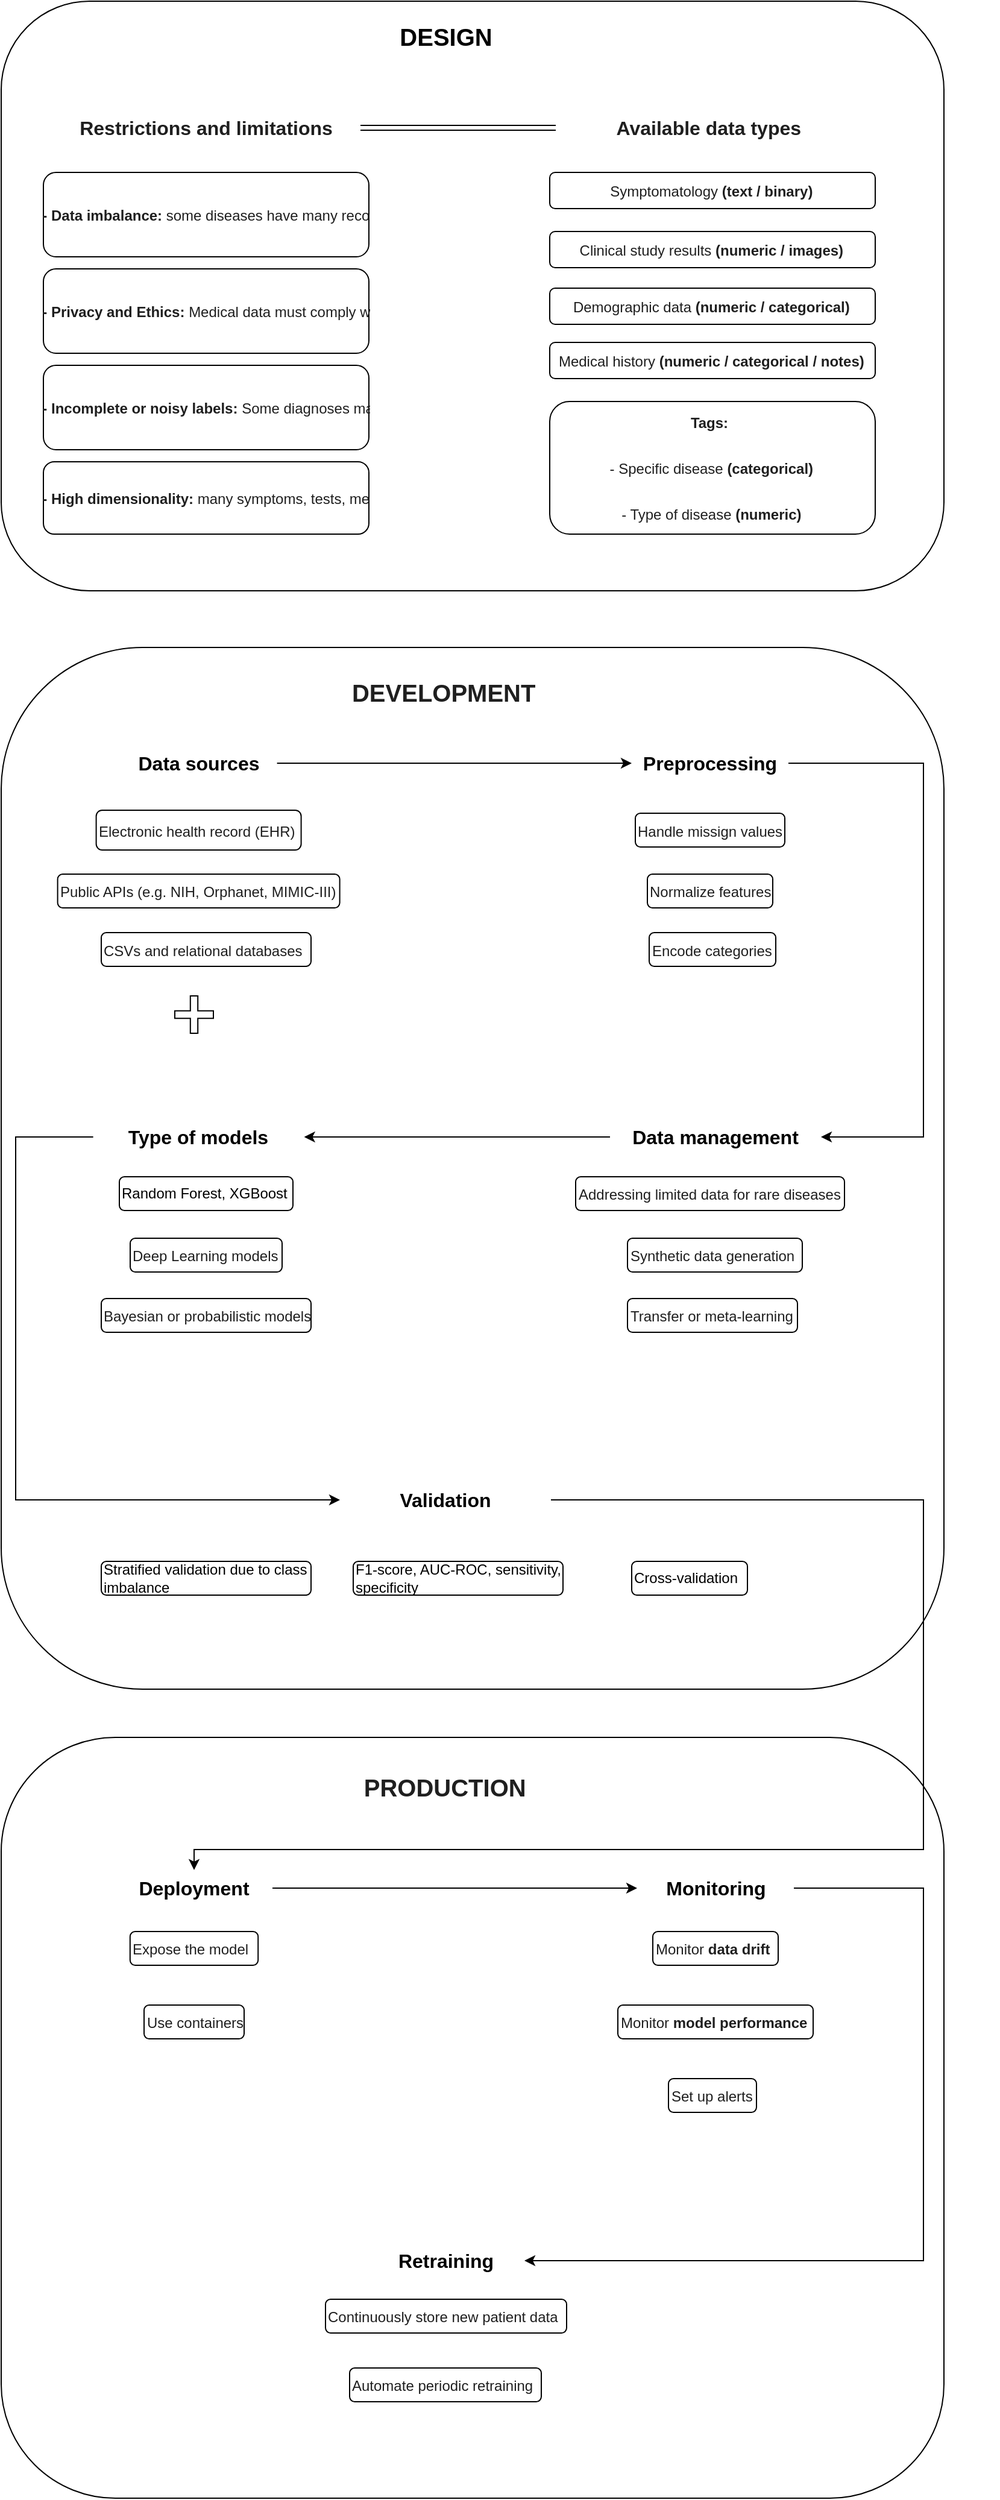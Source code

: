 <mxfile version="26.2.2">
  <diagram name="Página-1" id="fhTIDfhh8a55ATO9CesL">
    <mxGraphModel dx="1373" dy="943" grid="0" gridSize="10" guides="1" tooltips="1" connect="1" arrows="1" fold="1" page="1" pageScale="1" pageWidth="827" pageHeight="1169" math="0" shadow="0">
      <root>
        <mxCell id="0" />
        <mxCell id="1" parent="0" />
        <mxCell id="8_VpSLPRbjWBZK1pdIz3-57" value="" style="rounded=1;whiteSpace=wrap;html=1;" vertex="1" parent="1">
          <mxGeometry x="45" y="1478" width="782" height="631" as="geometry" />
        </mxCell>
        <mxCell id="8_VpSLPRbjWBZK1pdIz3-26" value="" style="rounded=1;whiteSpace=wrap;html=1;" vertex="1" parent="1">
          <mxGeometry x="45" y="574" width="782" height="864" as="geometry" />
        </mxCell>
        <mxCell id="8_VpSLPRbjWBZK1pdIz3-23" value="" style="rounded=1;whiteSpace=wrap;html=1;" vertex="1" parent="1">
          <mxGeometry x="45" y="38" width="782" height="489" as="geometry" />
        </mxCell>
        <mxCell id="F6Dq4OvaidlJZmLkSNQu-1" value="&lt;pre style=&quot;line-height: 36px; border: none; padding: 2px 0.14em 2px 0px; position: relative; margin-top: -2px; margin-bottom: -2px; resize: none; font-family: inherit; overflow: hidden; width: 270px; text-wrap-mode: wrap; overflow-wrap: break-word; color: rgb(31, 31, 31);&quot; aria-label=&quot;Texto traducido: Electronic health record (EHR)&quot; dir=&quot;ltr&quot; data-ved=&quot;2ahUKEwiswtycpd-MAxWMRjABHSmAOgAQ3ewLegQICBAV&quot; id=&quot;tw-target-text&quot; data-placeholder=&quot;Traducción&quot; class=&quot;tw-data-text tw-text-large tw-ta&quot;&gt;&lt;span style=&quot;&quot; lang=&quot;en&quot; class=&quot;Y2IQFc&quot;&gt;&lt;font style=&quot;font-size: 12px;&quot;&gt;Electronic health record (EHR)&lt;/font&gt;&lt;/span&gt;&lt;/pre&gt;" style="rounded=1;whiteSpace=wrap;html=1;align=left;" parent="1" vertex="1">
          <mxGeometry x="123.8" y="709" width="170" height="33" as="geometry" />
        </mxCell>
        <mxCell id="8_VpSLPRbjWBZK1pdIz3-37" value="" style="edgeStyle=orthogonalEdgeStyle;rounded=0;orthogonalLoop=1;jettySize=auto;html=1;entryX=0;entryY=0.5;entryDx=0;entryDy=0;" edge="1" parent="1" source="F6Dq4OvaidlJZmLkSNQu-4" target="8_VpSLPRbjWBZK1pdIz3-1">
          <mxGeometry relative="1" as="geometry" />
        </mxCell>
        <mxCell id="F6Dq4OvaidlJZmLkSNQu-4" value="&lt;b&gt;&lt;font style=&quot;font-size: 16px;&quot;&gt;Data sources&lt;/font&gt;&lt;/b&gt;" style="text;html=1;align=center;verticalAlign=middle;whiteSpace=wrap;rounded=0;" parent="1" vertex="1">
          <mxGeometry x="143.8" y="655" width="130" height="30" as="geometry" />
        </mxCell>
        <mxCell id="F6Dq4OvaidlJZmLkSNQu-7" value="" style="shape=image;verticalLabelPosition=bottom;labelBackgroundColor=default;verticalAlign=top;aspect=fixed;imageAspect=0;image=https://stensul.com/wp-content/uploads/2021/07/amazon-s3.png;" parent="1" vertex="1">
          <mxGeometry x="80" y="858" width="117" height="40.34" as="geometry" />
        </mxCell>
        <mxCell id="F6Dq4OvaidlJZmLkSNQu-8" value="&lt;pre style=&quot;line-height: 36px; border: none; padding: 2px 0.14em 2px 0px; position: relative; margin-top: -2px; margin-bottom: -2px; resize: none; font-family: inherit; overflow: hidden; width: 270px; text-wrap-mode: wrap; overflow-wrap: break-word; color: rgb(31, 31, 31);&quot; aria-label=&quot;Texto traducido: Electronic health record (EHR)&quot; dir=&quot;ltr&quot; data-ved=&quot;2ahUKEwiswtycpd-MAxWMRjABHSmAOgAQ3ewLegQICBAV&quot; id=&quot;tw-target-text&quot; data-placeholder=&quot;Traducción&quot; class=&quot;tw-data-text tw-text-large tw-ta&quot;&gt;&lt;span style=&quot;background-color: light-dark(#ffffff, var(--ge-dark-color, #121212)); color: light-dark(rgb(31, 31, 31), rgb(210, 210, 210)); white-space-collapse: collapse;&quot;&gt;Public APIs (e.g. NIH, Orphanet, MIMIC-III)&lt;/span&gt;&lt;/pre&gt;" style="rounded=1;whiteSpace=wrap;html=1;align=left;" parent="1" vertex="1">
          <mxGeometry x="91.8" y="762" width="234" height="28" as="geometry" />
        </mxCell>
        <mxCell id="NjIGHysGRGF5Hi2jZkMF-1" value="&lt;pre style=&quot;line-height: 36px; border: none; padding: 2px 0.14em 2px 0px; position: relative; margin-top: -2px; margin-bottom: -2px; resize: none; font-family: inherit; overflow: hidden; width: 270px; text-wrap-mode: wrap; overflow-wrap: break-word; color: rgb(31, 31, 31);&quot; aria-label=&quot;Texto traducido: Electronic health record (EHR)&quot; dir=&quot;ltr&quot; data-ved=&quot;2ahUKEwiswtycpd-MAxWMRjABHSmAOgAQ3ewLegQICBAV&quot; id=&quot;tw-target-text&quot; data-placeholder=&quot;Traducción&quot; class=&quot;tw-data-text tw-text-large tw-ta&quot;&gt;&lt;span style=&quot;white-space-collapse: collapse; background-color: transparent;&quot;&gt;&lt;font style=&quot;font-size: 12px;&quot;&gt;CSVs and relational databases&lt;/font&gt;&lt;/span&gt;&lt;/pre&gt;" style="rounded=1;whiteSpace=wrap;html=1;align=left;" parent="1" vertex="1">
          <mxGeometry x="128" y="810.5" width="174" height="28" as="geometry" />
        </mxCell>
        <mxCell id="NjIGHysGRGF5Hi2jZkMF-14" value="" style="shape=image;verticalLabelPosition=bottom;labelBackgroundColor=default;verticalAlign=top;aspect=fixed;imageAspect=0;image=https://nubiral.com/wp-content/uploads/2023/12/aws-lambda-Cloud.png;" parent="1" vertex="1">
          <mxGeometry x="102.87" y="1743.01" width="122.13" height="68.7" as="geometry" />
        </mxCell>
        <mxCell id="NjIGHysGRGF5Hi2jZkMF-20" value="" style="shape=image;verticalLabelPosition=bottom;labelBackgroundColor=default;verticalAlign=top;aspect=fixed;imageAspect=0;image=https://upload.wikimedia.org/wikipedia/commons/a/af/Data_Version_Control._Official_Logo_by_Iterative.ai.png;" parent="1" vertex="1">
          <mxGeometry x="169.3" y="896" width="71.4" height="71.4" as="geometry" />
        </mxCell>
        <mxCell id="NjIGHysGRGF5Hi2jZkMF-21" value="" style="shape=image;verticalLabelPosition=bottom;labelBackgroundColor=default;verticalAlign=top;aspect=fixed;imageAspect=0;image=https://cdn.holistics.io/landing/databases/redshift.png;" parent="1" vertex="1">
          <mxGeometry x="225" y="849.17" width="116" height="58" as="geometry" />
        </mxCell>
        <mxCell id="NjIGHysGRGF5Hi2jZkMF-22" value="&lt;pre style=&quot;line-height: 36px; border: none; padding: 2px 0.14em 2px 0px; position: relative; margin-top: -2px; margin-bottom: -2px; resize: none; font-family: inherit; overflow: hidden; width: 270px; text-wrap-mode: wrap; overflow-wrap: break-word; color: rgb(31, 31, 31);&quot; aria-label=&quot;Texto traducido: Electronic health record (EHR)&quot; dir=&quot;ltr&quot; data-ved=&quot;2ahUKEwiswtycpd-MAxWMRjABHSmAOgAQ3ewLegQICBAV&quot; id=&quot;tw-target-text&quot; data-placeholder=&quot;Traducción&quot; class=&quot;tw-data-text tw-text-large tw-ta&quot;&gt;Expose the model&lt;/pre&gt;" style="rounded=1;whiteSpace=wrap;html=1;align=left;" parent="1" vertex="1">
          <mxGeometry x="151.9" y="1639" width="106.2" height="28" as="geometry" />
        </mxCell>
        <mxCell id="NjIGHysGRGF5Hi2jZkMF-23" value="&lt;b&gt;&lt;font&gt;DESIGN&lt;/font&gt;&lt;/b&gt;" style="text;html=1;align=center;verticalAlign=middle;whiteSpace=wrap;rounded=0;fontSize=20;" parent="1" vertex="1">
          <mxGeometry x="349" y="52" width="130" height="30" as="geometry" />
        </mxCell>
        <mxCell id="NjIGHysGRGF5Hi2jZkMF-24" value="&lt;pre class=&quot;tw-data-text tw-text-large tw-ta&quot; data-placeholder=&quot;Traducción&quot; id=&quot;tw-target-text&quot; data-ved=&quot;2ahUKEwiswtycpd-MAxWMRjABHSmAOgAQ3ewLegQICBAV&quot; dir=&quot;ltr&quot; aria-label=&quot;Texto traducido: Electronic health record (EHR)&quot; style=&quot;line-height: 36px; border: none; padding: 2px 0.14em 2px 0px; position: relative; margin-top: -2px; margin-bottom: -2px; resize: none; font-family: inherit; overflow: hidden; width: 270px; text-wrap-mode: wrap; overflow-wrap: break-word; color: rgb(31, 31, 31);&quot;&gt;&lt;pre class=&quot;tw-data-text tw-text-large tw-ta&quot; data-placeholder=&quot;Traducción&quot; id=&quot;tw-target-text&quot; data-ved=&quot;2ahUKEwiswtycpd-MAxWMRjABHSmAOgAQ3ewLegQICBAV&quot; dir=&quot;ltr&quot; aria-label=&quot;Texto traducido: Data imbalance: some diseases have many records, others very few.&quot; style=&quot;line-height: 36px; border: none; padding: 2px 0.14em 2px 0px; position: relative; margin-top: -2px; margin-bottom: -2px; resize: none; font-family: inherit; overflow: hidden; width: 270px; text-wrap-mode: wrap; overflow-wrap: break-word;&quot;&gt;&lt;span class=&quot;Y2IQFc&quot; lang=&quot;en&quot;&gt;&lt;font style=&quot;&quot;&gt;&lt;b&gt;- Data imbalance: &lt;/b&gt;some diseases have many records, others very few.&lt;/font&gt;&lt;/span&gt;&lt;/pre&gt;&lt;/pre&gt;" style="rounded=1;whiteSpace=wrap;html=1;align=center;container=0;spacing=2;spacingBottom=0;fixDash=0;spacingTop=0;" parent="1" vertex="1">
          <mxGeometry x="80" y="180" width="270" height="70" as="geometry" />
        </mxCell>
        <mxCell id="8_VpSLPRbjWBZK1pdIz3-29" style="edgeStyle=orthogonalEdgeStyle;rounded=0;orthogonalLoop=1;jettySize=auto;html=1;shape=link;" edge="1" parent="1" source="NjIGHysGRGF5Hi2jZkMF-25" target="NjIGHysGRGF5Hi2jZkMF-31">
          <mxGeometry relative="1" as="geometry" />
        </mxCell>
        <mxCell id="NjIGHysGRGF5Hi2jZkMF-25" value="&lt;div&gt;&lt;span style=&quot;color: rgb(31, 31, 31); text-align: left; white-space-collapse: preserve;&quot;&gt;&lt;font size=&quot;3&quot; face=&quot;Helvetica&quot; style=&quot;&quot;&gt;&lt;b style=&quot;&quot;&gt;Restrictions and limitations&lt;/b&gt;&lt;/font&gt;&lt;/span&gt;&lt;/div&gt;" style="text;html=1;align=center;verticalAlign=middle;whiteSpace=wrap;rounded=0;" parent="1" vertex="1">
          <mxGeometry x="87" y="118" width="256" height="50" as="geometry" />
        </mxCell>
        <mxCell id="NjIGHysGRGF5Hi2jZkMF-28" value="&lt;pre class=&quot;tw-data-text tw-text-large tw-ta&quot; data-placeholder=&quot;Traducción&quot; id=&quot;tw-target-text&quot; data-ved=&quot;2ahUKEwiswtycpd-MAxWMRjABHSmAOgAQ3ewLegQICBAV&quot; dir=&quot;ltr&quot; aria-label=&quot;Texto traducido: Electronic health record (EHR)&quot; style=&quot;line-height: 36px; border: none; padding: 2px 0.14em 2px 0px; position: relative; margin-top: -2px; margin-bottom: -2px; resize: none; overflow: hidden; width: 270px; text-wrap-mode: wrap; overflow-wrap: break-word; color: rgb(31, 31, 31);&quot;&gt;&lt;pre class=&quot;tw-data-text tw-text-large tw-ta&quot; data-placeholder=&quot;Traducción&quot; id=&quot;tw-target-text&quot; data-ved=&quot;2ahUKEwiswtycpd-MAxWMRjABHSmAOgAQ3ewLegQICBAV&quot; dir=&quot;ltr&quot; aria-label=&quot;Texto traducido: Data imbalance: some diseases have many records, others very few.&quot; style=&quot;line-height: 36px; border: none; padding: 2px 0.14em 2px 0px; position: relative; margin-top: -2px; margin-bottom: -2px; resize: none; overflow: hidden; width: 270px; text-wrap-mode: wrap; overflow-wrap: break-word;&quot;&gt;&lt;span class=&quot;Y2IQFc&quot; lang=&quot;en&quot; style=&quot;&quot;&gt;&lt;font style=&quot;font-size: 12px;&quot; face=&quot;Helvetica&quot;&gt;&lt;b style=&quot;&quot;&gt;- Privacy and Ethics: &lt;/b&gt;&lt;/font&gt;&lt;/span&gt;&lt;font face=&quot;Helvetica&quot;&gt;Medical data must comply with regulations such as HIPAA/GDPR.&lt;/font&gt;&lt;/pre&gt;&lt;/pre&gt;" style="rounded=1;whiteSpace=wrap;html=1;align=center;" parent="1" vertex="1">
          <mxGeometry x="80" y="260" width="270" height="70" as="geometry" />
        </mxCell>
        <mxCell id="NjIGHysGRGF5Hi2jZkMF-29" value="&lt;pre class=&quot;tw-data-text tw-text-large tw-ta&quot; data-placeholder=&quot;Traducción&quot; id=&quot;tw-target-text&quot; data-ved=&quot;2ahUKEwiswtycpd-MAxWMRjABHSmAOgAQ3ewLegQICBAV&quot; dir=&quot;ltr&quot; aria-label=&quot;Texto traducido: Electronic health record (EHR)&quot; style=&quot;line-height: 36px; border: none; padding: 2px 0.14em 2px 0px; position: relative; margin-top: -2px; margin-bottom: -2px; resize: none; overflow: hidden; width: 270px; text-wrap-mode: wrap; overflow-wrap: break-word; color: rgb(31, 31, 31);&quot;&gt;&lt;pre class=&quot;tw-data-text tw-text-large tw-ta&quot; data-placeholder=&quot;Traducción&quot; id=&quot;tw-target-text&quot; data-ved=&quot;2ahUKEwiswtycpd-MAxWMRjABHSmAOgAQ3ewLegQICBAV&quot; dir=&quot;ltr&quot; aria-label=&quot;Texto traducido: Data imbalance: some diseases have many records, others very few.&quot; style=&quot;line-height: 36px; border: none; padding: 2px 0.14em 2px 0px; position: relative; margin-top: -2px; margin-bottom: -2px; resize: none; overflow: hidden; width: 270px; text-wrap-mode: wrap; overflow-wrap: break-word;&quot;&gt;&lt;font face=&quot;Helvetica&quot;&gt;&lt;b&gt;&lt;span class=&quot;Y2IQFc&quot; lang=&quot;en&quot; style=&quot;&quot;&gt;&lt;font style=&quot;font-size: 12px;&quot;&gt;- &lt;/font&gt;&lt;/span&gt;Incomplete or noisy labels: &lt;/b&gt;Some diagnoses may be ambiguous or incorrect.&lt;/font&gt;&lt;/pre&gt;&lt;/pre&gt;" style="rounded=1;whiteSpace=wrap;html=1;align=center;" parent="1" vertex="1">
          <mxGeometry x="80" y="340" width="270" height="70" as="geometry" />
        </mxCell>
        <mxCell id="NjIGHysGRGF5Hi2jZkMF-30" value="&lt;pre class=&quot;tw-data-text tw-text-large tw-ta&quot; data-placeholder=&quot;Traducción&quot; id=&quot;tw-target-text&quot; data-ved=&quot;2ahUKEwiswtycpd-MAxWMRjABHSmAOgAQ3ewLegQICBAV&quot; dir=&quot;ltr&quot; aria-label=&quot;Texto traducido: Electronic health record (EHR)&quot; style=&quot;line-height: 36px; border: none; padding: 2px 0.14em 2px 0px; position: relative; margin-top: -2px; margin-bottom: -2px; resize: none; overflow: hidden; width: 270px; text-wrap-mode: wrap; overflow-wrap: break-word; color: rgb(31, 31, 31);&quot;&gt;&lt;pre class=&quot;tw-data-text tw-text-large tw-ta&quot; data-placeholder=&quot;Traducción&quot; id=&quot;tw-target-text&quot; data-ved=&quot;2ahUKEwiswtycpd-MAxWMRjABHSmAOgAQ3ewLegQICBAV&quot; dir=&quot;ltr&quot; aria-label=&quot;Texto traducido: Data imbalance: some diseases have many records, others very few.&quot; style=&quot;line-height: 36px; border: none; padding: 2px 0.14em 2px 0px; position: relative; margin-top: -2px; margin-bottom: -2px; resize: none; overflow: hidden; width: 270px; text-wrap-mode: wrap; overflow-wrap: break-word;&quot;&gt;&lt;b&gt;&lt;font face=&quot;Helvetica&quot;&gt;&lt;span class=&quot;Y2IQFc&quot; lang=&quot;en&quot; style=&quot;&quot;&gt;&lt;font style=&quot;font-size: 12px;&quot;&gt;- &lt;/font&gt;&lt;/span&gt;High dimensionality: &lt;/font&gt;&lt;/b&gt;&lt;font face=&quot;Helvetica&quot;&gt;many symptoms, tests, medical history → &lt;i&gt;risk of overfitting.&lt;/i&gt;&lt;/font&gt;&lt;/pre&gt;&lt;/pre&gt;" style="rounded=1;whiteSpace=wrap;html=1;align=center;" parent="1" vertex="1">
          <mxGeometry x="80" y="420" width="270" height="60" as="geometry" />
        </mxCell>
        <mxCell id="NjIGHysGRGF5Hi2jZkMF-31" value="&lt;pre class=&quot;tw-data-text tw-text-large tw-ta&quot; data-placeholder=&quot;Traducción&quot; id=&quot;tw-target-text&quot; data-ved=&quot;2ahUKEwiswtycpd-MAxWMRjABHSmAOgAQ3ewLegQICBAV&quot; dir=&quot;ltr&quot; aria-label=&quot;Texto traducido: Available data types&quot; style=&quot;line-height: 36px; border: none; padding: 2px 0.14em 2px 0px; position: relative; margin-top: -2px; margin-bottom: -2px; resize: none; font-family: inherit; overflow: hidden; width: 270px; text-wrap-mode: wrap; overflow-wrap: break-word; color: rgb(31, 31, 31);&quot;&gt;&lt;span class=&quot;Y2IQFc&quot; lang=&quot;en&quot;&gt;&lt;b&gt;Available data types&lt;/b&gt;&lt;/span&gt;&lt;/pre&gt;" style="text;html=1;align=center;verticalAlign=middle;whiteSpace=wrap;rounded=0;labelBackgroundColor=none;fontSize=16;" parent="1" vertex="1">
          <mxGeometry x="505" y="118" width="256" height="50" as="geometry" />
        </mxCell>
        <mxCell id="NjIGHysGRGF5Hi2jZkMF-32" value="&lt;pre class=&quot;tw-data-text tw-text-large tw-ta&quot; data-placeholder=&quot;Traducción&quot; id=&quot;tw-target-text&quot; data-ved=&quot;2ahUKEwiswtycpd-MAxWMRjABHSmAOgAQ3ewLegQICBAV&quot; dir=&quot;ltr&quot; aria-label=&quot;Texto traducido: Electronic health record (EHR)&quot; style=&quot;line-height: 36px; border: none; padding: 2px 0.14em 2px 0px; position: relative; margin-top: -2px; margin-bottom: -2px; resize: none; font-family: inherit; overflow: hidden; width: 270px; text-wrap-mode: wrap; overflow-wrap: break-word; color: rgb(31, 31, 31);&quot;&gt;&lt;pre class=&quot;tw-data-text tw-text-large tw-ta&quot; data-placeholder=&quot;Traducción&quot; id=&quot;tw-target-text&quot; data-ved=&quot;2ahUKEwiswtycpd-MAxWMRjABHSmAOgAQ3ewLegQICBAV&quot; dir=&quot;ltr&quot; aria-label=&quot;Texto traducido: Data imbalance: some diseases have many records, others very few.&quot; style=&quot;line-height: 36px; border: none; padding: 2px 0.14em 2px 0px; position: relative; margin-top: -2px; margin-bottom: -2px; resize: none; font-family: inherit; overflow: hidden; width: 270px; text-wrap-mode: wrap; overflow-wrap: break-word;&quot;&gt;&lt;pre class=&quot;tw-data-text tw-text-large tw-ta&quot; data-placeholder=&quot;Traducción&quot; id=&quot;tw-target-text&quot; data-ved=&quot;2ahUKEwiswtycpd-MAxWMRjABHSmAOgAQ3ewLegQICBAV&quot; dir=&quot;ltr&quot; aria-label=&quot;Texto traducido: Symptomatology (text or binary)&quot; style=&quot;line-height: 36px; border: none; padding: 2px 0.14em 2px 0px; position: relative; margin-top: -2px; margin-bottom: -2px; resize: none; font-family: inherit; overflow: hidden; width: 270px; text-wrap-mode: wrap; overflow-wrap: break-word;&quot;&gt;&lt;span class=&quot;Y2IQFc&quot; lang=&quot;en&quot; style=&quot;&quot;&gt;&lt;font&gt;Symptomatology &lt;b&gt;(text / binary)&lt;/b&gt;&lt;/font&gt;&lt;/span&gt;&lt;/pre&gt;&lt;/pre&gt;&lt;/pre&gt;" style="rounded=1;whiteSpace=wrap;html=1;align=center;container=0;spacing=2;spacingBottom=0;fixDash=0;spacingTop=0;" parent="1" vertex="1">
          <mxGeometry x="500" y="180" width="270" height="30" as="geometry" />
        </mxCell>
        <mxCell id="NjIGHysGRGF5Hi2jZkMF-33" value="&lt;pre class=&quot;tw-data-text tw-text-large tw-ta&quot; data-placeholder=&quot;Traducción&quot; id=&quot;tw-target-text&quot; data-ved=&quot;2ahUKEwiswtycpd-MAxWMRjABHSmAOgAQ3ewLegQICBAV&quot; dir=&quot;ltr&quot; aria-label=&quot;Texto traducido: Electronic health record (EHR)&quot; style=&quot;line-height: 36px; border: none; padding: 2px 0.14em 2px 0px; position: relative; margin-top: -2px; margin-bottom: -2px; resize: none; font-family: inherit; overflow: hidden; width: 270px; text-wrap-mode: wrap; overflow-wrap: break-word; color: rgb(31, 31, 31);&quot;&gt;&lt;pre class=&quot;tw-data-text tw-text-large tw-ta&quot; data-placeholder=&quot;Traducción&quot; id=&quot;tw-target-text&quot; data-ved=&quot;2ahUKEwiswtycpd-MAxWMRjABHSmAOgAQ3ewLegQICBAV&quot; dir=&quot;ltr&quot; aria-label=&quot;Texto traducido: Data imbalance: some diseases have many records, others very few.&quot; style=&quot;line-height: 36px; border: none; padding: 2px 0.14em 2px 0px; position: relative; margin-top: -2px; margin-bottom: -2px; resize: none; font-family: inherit; overflow: hidden; width: 270px; text-wrap-mode: wrap; overflow-wrap: break-word;&quot;&gt;&lt;pre class=&quot;tw-data-text tw-text-large tw-ta&quot; data-placeholder=&quot;Traducción&quot; id=&quot;tw-target-text&quot; data-ved=&quot;2ahUKEwiswtycpd-MAxWMRjABHSmAOgAQ3ewLegQICBAV&quot; dir=&quot;ltr&quot; aria-label=&quot;Texto traducido: Symptomatology (text or binary)&quot; style=&quot;line-height: 36px; border: none; padding: 2px 0.14em 2px 0px; position: relative; margin-top: -2px; margin-bottom: -2px; resize: none; font-family: inherit; overflow: hidden; width: 270px; text-wrap-mode: wrap; overflow-wrap: break-word;&quot;&gt;&lt;pre class=&quot;tw-data-text tw-text-large tw-ta&quot; data-placeholder=&quot;Traducción&quot; id=&quot;tw-target-text&quot; data-ved=&quot;2ahUKEwiswtycpd-MAxWMRjABHSmAOgAQ3ewLegQICBAV&quot; dir=&quot;ltr&quot; aria-label=&quot;Texto traducido: Demographic data (Numeric/categorical)&quot; style=&quot;line-height: 36px; border: none; padding: 2px 0.14em 2px 0px; position: relative; margin-top: -2px; margin-bottom: -2px; resize: none; font-family: inherit; overflow: hidden; width: 270px; text-wrap-mode: wrap; overflow-wrap: break-word;&quot;&gt;&lt;span class=&quot;Y2IQFc&quot; lang=&quot;en&quot;&gt;Demographic data &lt;b&gt;(numeric / categorical)&lt;/b&gt;&lt;/span&gt;&lt;/pre&gt;&lt;/pre&gt;&lt;/pre&gt;&lt;/pre&gt;" style="rounded=1;whiteSpace=wrap;html=1;align=center;container=0;spacing=2;spacingBottom=0;fixDash=0;spacingTop=0;labelBackgroundColor=none;fontSize=12;" parent="1" vertex="1">
          <mxGeometry x="500" y="276" width="270" height="30" as="geometry" />
        </mxCell>
        <mxCell id="NjIGHysGRGF5Hi2jZkMF-34" value="&lt;pre class=&quot;tw-data-text tw-text-large tw-ta&quot; data-placeholder=&quot;Traducción&quot; id=&quot;tw-target-text&quot; data-ved=&quot;2ahUKEwiswtycpd-MAxWMRjABHSmAOgAQ3ewLegQICBAV&quot; dir=&quot;ltr&quot; aria-label=&quot;Texto traducido: Electronic health record (EHR)&quot; style=&quot;line-height: 36px; border: none; padding: 2px 0.14em 2px 0px; position: relative; margin-top: -2px; margin-bottom: -2px; resize: none; font-family: inherit; overflow: hidden; width: 270px; text-wrap-mode: wrap; overflow-wrap: break-word; color: rgb(31, 31, 31);&quot;&gt;&lt;pre class=&quot;tw-data-text tw-text-large tw-ta&quot; data-placeholder=&quot;Traducción&quot; id=&quot;tw-target-text&quot; data-ved=&quot;2ahUKEwiswtycpd-MAxWMRjABHSmAOgAQ3ewLegQICBAV&quot; dir=&quot;ltr&quot; aria-label=&quot;Texto traducido: Data imbalance: some diseases have many records, others very few.&quot; style=&quot;line-height: 36px; border: none; padding: 2px 0.14em 2px 0px; position: relative; margin-top: -2px; margin-bottom: -2px; resize: none; font-family: inherit; overflow: hidden; width: 270px; text-wrap-mode: wrap; overflow-wrap: break-word;&quot;&gt;&lt;pre class=&quot;tw-data-text tw-text-large tw-ta&quot; data-placeholder=&quot;Traducción&quot; id=&quot;tw-target-text&quot; data-ved=&quot;2ahUKEwiswtycpd-MAxWMRjABHSmAOgAQ3ewLegQICBAV&quot; dir=&quot;ltr&quot; aria-label=&quot;Texto traducido: Symptomatology (text or binary)&quot; style=&quot;line-height: 36px; border: none; padding: 2px 0.14em 2px 0px; position: relative; margin-top: -2px; margin-bottom: -2px; resize: none; font-family: inherit; overflow: hidden; width: 270px; text-wrap-mode: wrap; overflow-wrap: break-word;&quot;&gt;&lt;span style=&quot;font-family: Arial, sans-serif; white-space-collapse: collapse;&quot;&gt;&lt;font&gt;Clinical study results &lt;b&gt;(numeric / images)&lt;/b&gt;&lt;/font&gt;&lt;/span&gt;&lt;/pre&gt;&lt;/pre&gt;&lt;/pre&gt;" style="rounded=1;whiteSpace=wrap;html=1;align=center;container=0;spacing=2;spacingBottom=0;fixDash=0;spacingTop=0;" parent="1" vertex="1">
          <mxGeometry x="500" y="229" width="270" height="30" as="geometry" />
        </mxCell>
        <mxCell id="NjIGHysGRGF5Hi2jZkMF-35" value="&lt;pre class=&quot;tw-data-text tw-text-large tw-ta&quot; data-placeholder=&quot;Traducción&quot; id=&quot;tw-target-text&quot; data-ved=&quot;2ahUKEwiswtycpd-MAxWMRjABHSmAOgAQ3ewLegQICBAV&quot; dir=&quot;ltr&quot; aria-label=&quot;Texto traducido: Electronic health record (EHR)&quot; style=&quot;line-height: 36px; border: none; padding: 2px 0.14em 2px 0px; position: relative; margin-top: -2px; margin-bottom: -2px; resize: none; font-family: inherit; overflow: hidden; width: 270px; text-wrap-mode: wrap; overflow-wrap: break-word; color: rgb(31, 31, 31);&quot;&gt;&lt;pre class=&quot;tw-data-text tw-text-large tw-ta&quot; data-placeholder=&quot;Traducción&quot; id=&quot;tw-target-text&quot; data-ved=&quot;2ahUKEwiswtycpd-MAxWMRjABHSmAOgAQ3ewLegQICBAV&quot; dir=&quot;ltr&quot; aria-label=&quot;Texto traducido: Data imbalance: some diseases have many records, others very few.&quot; style=&quot;line-height: 36px; border: none; padding: 2px 0.14em 2px 0px; position: relative; margin-top: -2px; margin-bottom: -2px; resize: none; font-family: inherit; overflow: hidden; width: 270px; text-wrap-mode: wrap; overflow-wrap: break-word;&quot;&gt;&lt;pre class=&quot;tw-data-text tw-text-large tw-ta&quot; data-placeholder=&quot;Traducción&quot; id=&quot;tw-target-text&quot; data-ved=&quot;2ahUKEwiswtycpd-MAxWMRjABHSmAOgAQ3ewLegQICBAV&quot; dir=&quot;ltr&quot; aria-label=&quot;Texto traducido: Symptomatology (text or binary)&quot; style=&quot;line-height: 36px; border: none; padding: 2px 0.14em 2px 0px; position: relative; margin-top: -2px; margin-bottom: -2px; resize: none; font-family: inherit; overflow: hidden; width: 270px; text-wrap-mode: wrap; overflow-wrap: break-word;&quot;&gt;&lt;pre class=&quot;tw-data-text tw-text-large tw-ta&quot; data-placeholder=&quot;Traducción&quot; id=&quot;tw-target-text&quot; data-ved=&quot;2ahUKEwiswtycpd-MAxWMRjABHSmAOgAQ3ewLegQICBAV&quot; dir=&quot;ltr&quot; aria-label=&quot;Texto traducido: Demographic data (Numeric/categorical)&quot; style=&quot;line-height: 36px; border: none; padding: 2px 0.14em 2px 0px; position: relative; margin-top: -2px; margin-bottom: -2px; resize: none; font-family: inherit; overflow: hidden; width: 270px; text-wrap-mode: wrap; overflow-wrap: break-word;&quot;&gt;&lt;pre class=&quot;tw-data-text tw-text-large tw-ta&quot; data-placeholder=&quot;Traducción&quot; id=&quot;tw-target-text&quot; data-ved=&quot;2ahUKEwiswtycpd-MAxWMRjABHSmAOgAQ3ewLegQICBAV&quot; dir=&quot;ltr&quot; aria-label=&quot;Texto traducido: Medical history (structured or clinical notes)&quot; style=&quot;line-height: 36px; border: none; padding: 2px 0.14em 2px 0px; position: relative; margin-top: -2px; margin-bottom: -2px; resize: none; font-family: inherit; overflow: hidden; width: 270px; text-wrap-mode: wrap; overflow-wrap: break-word;&quot;&gt;&lt;pre class=&quot;tw-data-text tw-text-large tw-ta&quot; data-placeholder=&quot;Traducción&quot; id=&quot;tw-target-text&quot; data-ved=&quot;2ahUKEwiswtycpd-MAxWMRjABHSmAOgAQ3ewLegQICBAV&quot; dir=&quot;ltr&quot; aria-label=&quot;Texto traducido: Tags: common / orphan disease / none&quot; style=&quot;line-height: 36px; border: none; padding: 2px 0.14em 2px 0px; position: relative; margin-top: -2px; margin-bottom: -2px; resize: none; font-family: inherit; overflow: hidden; width: 270px; text-wrap-mode: wrap; overflow-wrap: break-word;&quot;&gt;&lt;span class=&quot;Y2IQFc&quot; lang=&quot;en&quot;&gt;&lt;b&gt;Tags: &lt;/b&gt;&lt;/span&gt;&lt;/pre&gt;&lt;pre class=&quot;tw-data-text tw-text-large tw-ta&quot; data-placeholder=&quot;Traducción&quot; id=&quot;tw-target-text&quot; data-ved=&quot;2ahUKEwiswtycpd-MAxWMRjABHSmAOgAQ3ewLegQICBAV&quot; dir=&quot;ltr&quot; aria-label=&quot;Texto traducido: Tags: common / orphan disease / none&quot; style=&quot;line-height: 36px; border: none; padding: 2px 0.14em 2px 0px; position: relative; margin-top: -2px; margin-bottom: -2px; resize: none; font-family: inherit; overflow: hidden; width: 270px; text-wrap-mode: wrap; overflow-wrap: break-word;&quot;&gt;&lt;span class=&quot;Y2IQFc&quot; lang=&quot;en&quot;&gt;- Specific &lt;/span&gt;disease &lt;b&gt;(categorical)&lt;/b&gt;&lt;/pre&gt;&lt;pre class=&quot;tw-data-text tw-text-large tw-ta&quot; data-placeholder=&quot;Traducción&quot; id=&quot;tw-target-text&quot; data-ved=&quot;2ahUKEwiswtycpd-MAxWMRjABHSmAOgAQ3ewLegQICBAV&quot; dir=&quot;ltr&quot; aria-label=&quot;Texto traducido: Tags: common / orphan disease / none&quot; style=&quot;line-height: 36px; border: none; padding: 2px 0.14em 2px 0px; position: relative; margin-top: -2px; margin-bottom: -2px; resize: none; font-family: inherit; overflow: hidden; width: 270px; text-wrap-mode: wrap; overflow-wrap: break-word;&quot;&gt;- Type of disease&lt;b&gt; (numeric)&lt;/b&gt;&lt;/pre&gt;&lt;/pre&gt;&lt;/pre&gt;&lt;/pre&gt;&lt;/pre&gt;&lt;/pre&gt;" style="rounded=1;whiteSpace=wrap;html=1;align=center;container=0;spacing=2;spacingBottom=0;fixDash=0;spacingTop=0;labelBackgroundColor=none;fontSize=12;" parent="1" vertex="1">
          <mxGeometry x="500" y="370" width="270" height="110" as="geometry" />
        </mxCell>
        <mxCell id="NjIGHysGRGF5Hi2jZkMF-36" value="&lt;pre class=&quot;tw-data-text tw-text-large tw-ta&quot; data-placeholder=&quot;Traducción&quot; id=&quot;tw-target-text&quot; data-ved=&quot;2ahUKEwiswtycpd-MAxWMRjABHSmAOgAQ3ewLegQICBAV&quot; dir=&quot;ltr&quot; aria-label=&quot;Texto traducido: Electronic health record (EHR)&quot; style=&quot;line-height: 36px; border: none; padding: 2px 0.14em 2px 0px; position: relative; margin-top: -2px; margin-bottom: -2px; resize: none; font-family: inherit; overflow: hidden; width: 270px; text-wrap-mode: wrap; overflow-wrap: break-word; color: rgb(31, 31, 31);&quot;&gt;&lt;pre class=&quot;tw-data-text tw-text-large tw-ta&quot; data-placeholder=&quot;Traducción&quot; id=&quot;tw-target-text&quot; data-ved=&quot;2ahUKEwiswtycpd-MAxWMRjABHSmAOgAQ3ewLegQICBAV&quot; dir=&quot;ltr&quot; aria-label=&quot;Texto traducido: Data imbalance: some diseases have many records, others very few.&quot; style=&quot;line-height: 36px; border: none; padding: 2px 0.14em 2px 0px; position: relative; margin-top: -2px; margin-bottom: -2px; resize: none; font-family: inherit; overflow: hidden; width: 270px; text-wrap-mode: wrap; overflow-wrap: break-word;&quot;&gt;&lt;pre class=&quot;tw-data-text tw-text-large tw-ta&quot; data-placeholder=&quot;Traducción&quot; id=&quot;tw-target-text&quot; data-ved=&quot;2ahUKEwiswtycpd-MAxWMRjABHSmAOgAQ3ewLegQICBAV&quot; dir=&quot;ltr&quot; aria-label=&quot;Texto traducido: Symptomatology (text or binary)&quot; style=&quot;line-height: 36px; border: none; padding: 2px 0.14em 2px 0px; position: relative; margin-top: -2px; margin-bottom: -2px; resize: none; font-family: inherit; overflow: hidden; width: 270px; text-wrap-mode: wrap; overflow-wrap: break-word;&quot;&gt;&lt;pre class=&quot;tw-data-text tw-text-large tw-ta&quot; data-placeholder=&quot;Traducción&quot; id=&quot;tw-target-text&quot; data-ved=&quot;2ahUKEwiswtycpd-MAxWMRjABHSmAOgAQ3ewLegQICBAV&quot; dir=&quot;ltr&quot; aria-label=&quot;Texto traducido: Demographic data (Numeric/categorical)&quot; style=&quot;line-height: 36px; border: none; padding: 2px 0.14em 2px 0px; position: relative; margin-top: -2px; margin-bottom: -2px; resize: none; font-family: inherit; overflow: hidden; width: 270px; text-wrap-mode: wrap; overflow-wrap: break-word;&quot;&gt;&lt;pre class=&quot;tw-data-text tw-text-large tw-ta&quot; data-placeholder=&quot;Traducción&quot; id=&quot;tw-target-text&quot; data-ved=&quot;2ahUKEwiswtycpd-MAxWMRjABHSmAOgAQ3ewLegQICBAV&quot; dir=&quot;ltr&quot; aria-label=&quot;Texto traducido: Medical history (structured or clinical notes)&quot; style=&quot;line-height: 36px; border: none; padding: 2px 0.14em 2px 0px; position: relative; margin-top: -2px; margin-bottom: -2px; resize: none; font-family: inherit; overflow: hidden; width: 270px; text-wrap-mode: wrap; overflow-wrap: break-word;&quot;&gt;&lt;span class=&quot;Y2IQFc&quot; lang=&quot;en&quot;&gt;Medical history &lt;b style=&quot;font-family: inherit; white-space-collapse: collapse; background-color: transparent;&quot;&gt;(numeric / categorical&amp;nbsp;&lt;/b&gt;&lt;b style=&quot;font-family: inherit; white-space-collapse: collapse; background-color: transparent;&quot;&gt;/ notes)&lt;/b&gt;&lt;b&gt;&lt;br&gt;&lt;/b&gt;&lt;/span&gt;&lt;/pre&gt;&lt;/pre&gt;&lt;/pre&gt;&lt;/pre&gt;&lt;/pre&gt;" style="rounded=1;whiteSpace=wrap;html=1;align=center;container=0;spacing=2;spacingBottom=0;fixDash=0;spacingTop=0;labelBackgroundColor=none;fontSize=12;" parent="1" vertex="1">
          <mxGeometry x="500" y="321" width="270" height="30" as="geometry" />
        </mxCell>
        <mxCell id="NjIGHysGRGF5Hi2jZkMF-38" value="&lt;pre class=&quot;tw-data-text tw-text-large tw-ta&quot; data-placeholder=&quot;Traducción&quot; id=&quot;tw-target-text&quot; data-ved=&quot;2ahUKEwiswtycpd-MAxWMRjABHSmAOgAQ3ewLegQICBAV&quot; dir=&quot;ltr&quot; aria-label=&quot;Texto traducido: DEVELOPMENT&quot; style=&quot;line-height: 36px; border: none; padding: 2px 0.14em 2px 0px; position: relative; margin-top: -2px; margin-bottom: -2px; resize: none; font-family: inherit; overflow: hidden; width: 270px; text-wrap-mode: wrap; overflow-wrap: break-word; color: rgb(31, 31, 31);&quot;&gt;&lt;span class=&quot;Y2IQFc&quot; lang=&quot;en&quot; style=&quot;&quot;&gt;&lt;font&gt;&lt;b&gt;DEVELOPMENT&lt;/b&gt;&lt;/font&gt;&lt;/span&gt;&lt;/pre&gt;" style="text;html=1;align=center;verticalAlign=middle;whiteSpace=wrap;rounded=0;fontSize=20;" parent="1" vertex="1">
          <mxGeometry x="281" y="596.34" width="265" height="30" as="geometry" />
        </mxCell>
        <mxCell id="NjIGHysGRGF5Hi2jZkMF-39" value="&lt;pre class=&quot;tw-data-text tw-text-large tw-ta&quot; data-placeholder=&quot;Traducción&quot; id=&quot;tw-target-text&quot; data-ved=&quot;2ahUKEwiswtycpd-MAxWMRjABHSmAOgAQ3ewLegQICBAV&quot; dir=&quot;ltr&quot; aria-label=&quot;Texto traducido: DEVELOPMENT&quot; style=&quot;line-height: 36px; border: none; padding: 2px 0.14em 2px 0px; position: relative; margin-top: -2px; margin-bottom: -2px; resize: none; font-family: inherit; overflow: hidden; width: 270px; text-wrap-mode: wrap; overflow-wrap: break-word; color: rgb(31, 31, 31);&quot;&gt;&lt;span class=&quot;Y2IQFc&quot; lang=&quot;en&quot; style=&quot;&quot;&gt;&lt;font&gt;&lt;b&gt;PRODUCTION&lt;/b&gt;&lt;/font&gt;&lt;/span&gt;&lt;/pre&gt;" style="text;html=1;align=center;verticalAlign=middle;whiteSpace=wrap;rounded=0;fontSize=20;" parent="1" vertex="1">
          <mxGeometry x="281.5" y="1504" width="265" height="30" as="geometry" />
        </mxCell>
        <mxCell id="8_VpSLPRbjWBZK1pdIz3-61" style="edgeStyle=orthogonalEdgeStyle;rounded=0;orthogonalLoop=1;jettySize=auto;html=1;entryX=0.5;entryY=0;entryDx=0;entryDy=0;" edge="1" parent="1" source="NjIGHysGRGF5Hi2jZkMF-40" target="NjIGHysGRGF5Hi2jZkMF-43">
          <mxGeometry relative="1" as="geometry">
            <Array as="points">
              <mxPoint x="810" y="1281" />
              <mxPoint x="810" y="1571" />
              <mxPoint x="205" y="1571" />
            </Array>
          </mxGeometry>
        </mxCell>
        <mxCell id="NjIGHysGRGF5Hi2jZkMF-40" value="&lt;b&gt;&lt;font style=&quot;font-size: 16px;&quot;&gt;Validation&lt;/font&gt;&lt;/b&gt;" style="text;html=1;align=center;verticalAlign=middle;whiteSpace=wrap;rounded=0;" parent="1" vertex="1">
          <mxGeometry x="326" y="1266" width="175" height="30" as="geometry" />
        </mxCell>
        <mxCell id="8_VpSLPRbjWBZK1pdIz3-54" style="edgeStyle=orthogonalEdgeStyle;rounded=0;orthogonalLoop=1;jettySize=auto;html=1;entryX=1;entryY=0.5;entryDx=0;entryDy=0;" edge="1" parent="1" source="NjIGHysGRGF5Hi2jZkMF-41" target="NjIGHysGRGF5Hi2jZkMF-42">
          <mxGeometry relative="1" as="geometry" />
        </mxCell>
        <mxCell id="NjIGHysGRGF5Hi2jZkMF-41" value="&lt;b&gt;&lt;font style=&quot;font-size: 16px;&quot;&gt;Data management&lt;/font&gt;&lt;/b&gt;" style="text;html=1;align=center;verticalAlign=middle;whiteSpace=wrap;rounded=0;" parent="1" vertex="1">
          <mxGeometry x="550" y="965" width="175" height="30" as="geometry" />
        </mxCell>
        <mxCell id="8_VpSLPRbjWBZK1pdIz3-55" style="edgeStyle=orthogonalEdgeStyle;rounded=0;orthogonalLoop=1;jettySize=auto;html=1;entryX=0;entryY=0.5;entryDx=0;entryDy=0;" edge="1" parent="1" source="NjIGHysGRGF5Hi2jZkMF-42" target="NjIGHysGRGF5Hi2jZkMF-40">
          <mxGeometry relative="1" as="geometry">
            <Array as="points">
              <mxPoint x="57" y="980" />
              <mxPoint x="57" y="1281" />
            </Array>
          </mxGeometry>
        </mxCell>
        <mxCell id="NjIGHysGRGF5Hi2jZkMF-42" value="&lt;b&gt;&lt;font style=&quot;font-size: 16px;&quot;&gt;Type of models&lt;/font&gt;&lt;/b&gt;" style="text;html=1;align=center;verticalAlign=middle;whiteSpace=wrap;rounded=0;" parent="1" vertex="1">
          <mxGeometry x="121.3" y="965" width="175" height="30" as="geometry" />
        </mxCell>
        <mxCell id="8_VpSLPRbjWBZK1pdIz3-65" style="edgeStyle=orthogonalEdgeStyle;rounded=0;orthogonalLoop=1;jettySize=auto;html=1;entryX=0;entryY=0.5;entryDx=0;entryDy=0;" edge="1" parent="1" source="NjIGHysGRGF5Hi2jZkMF-43" target="NjIGHysGRGF5Hi2jZkMF-45">
          <mxGeometry relative="1" as="geometry" />
        </mxCell>
        <mxCell id="NjIGHysGRGF5Hi2jZkMF-43" value="&lt;b&gt;&lt;font style=&quot;font-size: 16px;&quot;&gt;Deployment&lt;/font&gt;&lt;/b&gt;" style="text;html=1;align=center;verticalAlign=middle;whiteSpace=wrap;rounded=0;" parent="1" vertex="1">
          <mxGeometry x="140" y="1588" width="130" height="30" as="geometry" />
        </mxCell>
        <mxCell id="8_VpSLPRbjWBZK1pdIz3-66" style="edgeStyle=orthogonalEdgeStyle;rounded=0;orthogonalLoop=1;jettySize=auto;html=1;entryX=1;entryY=0.5;entryDx=0;entryDy=0;" edge="1" parent="1" source="NjIGHysGRGF5Hi2jZkMF-45" target="NjIGHysGRGF5Hi2jZkMF-46">
          <mxGeometry relative="1" as="geometry">
            <Array as="points">
              <mxPoint x="810" y="1603" />
              <mxPoint x="810" y="1912" />
            </Array>
          </mxGeometry>
        </mxCell>
        <mxCell id="NjIGHysGRGF5Hi2jZkMF-45" value="&lt;b&gt;&lt;font style=&quot;font-size: 16px;&quot;&gt;Monitoring&lt;/font&gt;&lt;/b&gt;" style="text;html=1;align=center;verticalAlign=middle;whiteSpace=wrap;rounded=0;" parent="1" vertex="1">
          <mxGeometry x="572.5" y="1588" width="130" height="30" as="geometry" />
        </mxCell>
        <mxCell id="NjIGHysGRGF5Hi2jZkMF-46" value="&lt;b&gt;&lt;font style=&quot;font-size: 16px;&quot;&gt;Retraining&lt;/font&gt;&lt;/b&gt;" style="text;html=1;align=center;verticalAlign=middle;whiteSpace=wrap;rounded=0;" parent="1" vertex="1">
          <mxGeometry x="349" y="1897" width="130" height="30" as="geometry" />
        </mxCell>
        <mxCell id="8_VpSLPRbjWBZK1pdIz3-40" style="edgeStyle=orthogonalEdgeStyle;rounded=0;orthogonalLoop=1;jettySize=auto;html=1;entryX=1;entryY=0.5;entryDx=0;entryDy=0;" edge="1" parent="1" source="8_VpSLPRbjWBZK1pdIz3-1" target="NjIGHysGRGF5Hi2jZkMF-41">
          <mxGeometry relative="1" as="geometry">
            <Array as="points">
              <mxPoint x="810" y="670" />
              <mxPoint x="810" y="980" />
            </Array>
          </mxGeometry>
        </mxCell>
        <mxCell id="8_VpSLPRbjWBZK1pdIz3-1" value="&lt;span style=&quot;font-size: 16px;&quot;&gt;&lt;b&gt;Preprocessing&lt;/b&gt;&lt;/span&gt;" style="text;html=1;align=center;verticalAlign=middle;whiteSpace=wrap;rounded=0;" vertex="1" parent="1">
          <mxGeometry x="568" y="655" width="130" height="30" as="geometry" />
        </mxCell>
        <mxCell id="8_VpSLPRbjWBZK1pdIz3-2" value="&lt;pre style=&quot;line-height: 36px; border: none; padding: 2px 0.14em 2px 0px; position: relative; margin-top: -2px; margin-bottom: -2px; resize: none; font-family: inherit; overflow: hidden; width: 270px; text-wrap-mode: wrap; overflow-wrap: break-word; color: rgb(31, 31, 31);&quot; aria-label=&quot;Texto traducido: Electronic health record (EHR)&quot; dir=&quot;ltr&quot; data-ved=&quot;2ahUKEwiswtycpd-MAxWMRjABHSmAOgAQ3ewLegQICBAV&quot; id=&quot;tw-target-text&quot; data-placeholder=&quot;Traducción&quot; class=&quot;tw-data-text tw-text-large tw-ta&quot;&gt;&lt;span style=&quot;white-space-collapse: collapse; background-color: transparent;&quot;&gt;&lt;font style=&quot;font-size: 12px;&quot;&gt;Normalize features&lt;/font&gt;&lt;/span&gt;&lt;/pre&gt;" style="rounded=1;whiteSpace=wrap;html=1;align=left;" vertex="1" parent="1">
          <mxGeometry x="581" y="762" width="104" height="28" as="geometry" />
        </mxCell>
        <mxCell id="8_VpSLPRbjWBZK1pdIz3-3" value="&lt;pre style=&quot;line-height: 36px; border: none; padding: 2px 0.14em 2px 0px; position: relative; margin-top: -2px; margin-bottom: -2px; resize: none; font-family: inherit; overflow: hidden; width: 270px; text-wrap-mode: wrap; overflow-wrap: break-word; color: rgb(31, 31, 31);&quot; aria-label=&quot;Texto traducido: Electronic health record (EHR)&quot; dir=&quot;ltr&quot; data-ved=&quot;2ahUKEwiswtycpd-MAxWMRjABHSmAOgAQ3ewLegQICBAV&quot; id=&quot;tw-target-text&quot; data-placeholder=&quot;Traducción&quot; class=&quot;tw-data-text tw-text-large tw-ta&quot;&gt;&lt;span style=&quot;white-space-collapse: collapse; background-color: transparent;&quot;&gt;&lt;font style=&quot;font-size: 12px;&quot;&gt;Encode categories&lt;/font&gt;&lt;/span&gt;&lt;/pre&gt;" style="rounded=1;whiteSpace=wrap;html=1;align=left;" vertex="1" parent="1">
          <mxGeometry x="582.5" y="810.5" width="105" height="28" as="geometry" />
        </mxCell>
        <mxCell id="8_VpSLPRbjWBZK1pdIz3-4" value="&lt;pre style=&quot;line-height: 36px; border: none; padding: 2px 0.14em 2px 0px; position: relative; margin-top: -2px; margin-bottom: -2px; resize: none; font-family: inherit; overflow: hidden; width: 270px; text-wrap-mode: wrap; overflow-wrap: break-word; color: rgb(31, 31, 31);&quot; aria-label=&quot;Texto traducido: Electronic health record (EHR)&quot; dir=&quot;ltr&quot; data-ved=&quot;2ahUKEwiswtycpd-MAxWMRjABHSmAOgAQ3ewLegQICBAV&quot; id=&quot;tw-target-text&quot; data-placeholder=&quot;Traducción&quot; class=&quot;tw-data-text tw-text-large tw-ta&quot;&gt;Addressing limited data for rare diseases&lt;/pre&gt;" style="rounded=1;whiteSpace=wrap;html=1;align=left;" vertex="1" parent="1">
          <mxGeometry x="521.5" y="1013" width="223" height="28" as="geometry" />
        </mxCell>
        <mxCell id="8_VpSLPRbjWBZK1pdIz3-5" value="&lt;pre style=&quot;line-height: 36px; border: none; padding: 2px 0.14em 2px 0px; position: relative; margin-top: -2px; margin-bottom: -2px; resize: none; font-family: inherit; overflow: hidden; width: 270px; text-wrap-mode: wrap; overflow-wrap: break-word; color: rgb(31, 31, 31);&quot; aria-label=&quot;Texto traducido: Electronic health record (EHR)&quot; dir=&quot;ltr&quot; data-ved=&quot;2ahUKEwiswtycpd-MAxWMRjABHSmAOgAQ3ewLegQICBAV&quot; id=&quot;tw-target-text&quot; data-placeholder=&quot;Traducción&quot; class=&quot;tw-data-text tw-text-large tw-ta&quot;&gt;Bayesian or probabilistic models &lt;/pre&gt;" style="rounded=1;whiteSpace=wrap;html=1;align=left;" vertex="1" parent="1">
          <mxGeometry x="128" y="1114" width="174" height="28" as="geometry" />
        </mxCell>
        <mxCell id="8_VpSLPRbjWBZK1pdIz3-6" value="&lt;pre style=&quot;line-height: 36px; border: none; padding: 2px 0.14em 2px 0px; position: relative; margin-top: -2px; margin-bottom: -2px; resize: none; font-family: inherit; overflow: hidden; width: 270px; text-wrap-mode: wrap; overflow-wrap: break-word; color: rgb(31, 31, 31);&quot; aria-label=&quot;Texto traducido: Electronic health record (EHR)&quot; dir=&quot;ltr&quot; data-ved=&quot;2ahUKEwiswtycpd-MAxWMRjABHSmAOgAQ3ewLegQICBAV&quot; id=&quot;tw-target-text&quot; data-placeholder=&quot;Traducción&quot; class=&quot;tw-data-text tw-text-large tw-ta&quot;&gt;Transfer or meta-learning&lt;/pre&gt;" style="rounded=1;whiteSpace=wrap;html=1;align=left;" vertex="1" parent="1">
          <mxGeometry x="564.5" y="1114" width="141" height="28" as="geometry" />
        </mxCell>
        <mxCell id="8_VpSLPRbjWBZK1pdIz3-9" value="&lt;pre style=&quot;line-height: 36px; border: none; padding: 2px 0.14em 2px 0px; position: relative; margin-top: -2px; margin-bottom: -2px; resize: none; font-family: inherit; overflow: hidden; width: 270px; text-wrap-mode: wrap; overflow-wrap: break-word; color: rgb(31, 31, 31);&quot; aria-label=&quot;Texto traducido: Electronic health record (EHR)&quot; dir=&quot;ltr&quot; data-ved=&quot;2ahUKEwiswtycpd-MAxWMRjABHSmAOgAQ3ewLegQICBAV&quot; id=&quot;tw-target-text&quot; data-placeholder=&quot;Traducción&quot; class=&quot;tw-data-text tw-text-large tw-ta&quot;&gt;Synthetic data generation&lt;/pre&gt;" style="rounded=1;whiteSpace=wrap;html=1;align=left;" vertex="1" parent="1">
          <mxGeometry x="564.5" y="1064" width="145" height="28" as="geometry" />
        </mxCell>
        <mxCell id="8_VpSLPRbjWBZK1pdIz3-10" value="Random Forest, XGBoost" style="rounded=1;whiteSpace=wrap;html=1;align=left;" vertex="1" parent="1">
          <mxGeometry x="143" y="1013" width="144" height="28" as="geometry" />
        </mxCell>
        <mxCell id="8_VpSLPRbjWBZK1pdIz3-11" value="&lt;pre style=&quot;line-height: 36px; border: none; padding: 2px 0.14em 2px 0px; position: relative; margin-top: -2px; margin-bottom: -2px; resize: none; font-family: inherit; overflow: hidden; width: 270px; text-wrap-mode: wrap; overflow-wrap: break-word; color: rgb(31, 31, 31);&quot; aria-label=&quot;Texto traducido: Electronic health record (EHR)&quot; dir=&quot;ltr&quot; data-ved=&quot;2ahUKEwiswtycpd-MAxWMRjABHSmAOgAQ3ewLegQICBAV&quot; id=&quot;tw-target-text&quot; data-placeholder=&quot;Traducción&quot; class=&quot;tw-data-text tw-text-large tw-ta&quot;&gt;Deep Learning models&lt;/pre&gt;" style="rounded=1;whiteSpace=wrap;html=1;align=left;" vertex="1" parent="1">
          <mxGeometry x="152" y="1064" width="126" height="28" as="geometry" />
        </mxCell>
        <mxCell id="8_VpSLPRbjWBZK1pdIz3-12" value="Cross-validation" style="rounded=1;whiteSpace=wrap;html=1;align=left;" vertex="1" parent="1">
          <mxGeometry x="568" y="1332" width="96" height="28" as="geometry" />
        </mxCell>
        <mxCell id="8_VpSLPRbjWBZK1pdIz3-13" value="Stratified validation due to class imbalance" style="rounded=1;whiteSpace=wrap;html=1;align=left;" vertex="1" parent="1">
          <mxGeometry x="128" y="1332" width="174" height="28" as="geometry" />
        </mxCell>
        <mxCell id="8_VpSLPRbjWBZK1pdIz3-14" value="F1-score, AUC-ROC, sensitivity, specificity" style="rounded=1;whiteSpace=wrap;html=1;align=left;" vertex="1" parent="1">
          <mxGeometry x="337" y="1332" width="174" height="28" as="geometry" />
        </mxCell>
        <mxCell id="8_VpSLPRbjWBZK1pdIz3-15" value="&lt;pre style=&quot;line-height: 36px; border: none; padding: 2px 0.14em 2px 0px; position: relative; margin-top: -2px; margin-bottom: -2px; resize: none; font-family: inherit; overflow: hidden; width: 270px; text-wrap-mode: wrap; overflow-wrap: break-word; color: rgb(31, 31, 31);&quot; aria-label=&quot;Texto traducido: Electronic health record (EHR)&quot; dir=&quot;ltr&quot; data-ved=&quot;2ahUKEwiswtycpd-MAxWMRjABHSmAOgAQ3ewLegQICBAV&quot; id=&quot;tw-target-text&quot; data-placeholder=&quot;Traducción&quot; class=&quot;tw-data-text tw-text-large tw-ta&quot;&gt;&lt;span style=&quot;white-space-collapse: collapse; background-color: transparent;&quot;&gt;&lt;font style=&quot;font-size: 12px;&quot;&gt;Handle missign values&lt;/font&gt;&lt;/span&gt;&lt;/pre&gt;" style="rounded=1;whiteSpace=wrap;html=1;align=left;" vertex="1" parent="1">
          <mxGeometry x="571" y="711.5" width="124" height="28" as="geometry" />
        </mxCell>
        <mxCell id="8_VpSLPRbjWBZK1pdIz3-16" value="&lt;pre style=&quot;line-height: 36px; border: none; padding: 2px 0.14em 2px 0px; position: relative; margin-top: -2px; margin-bottom: -2px; resize: none; font-family: inherit; overflow: hidden; width: 270px; text-wrap-mode: wrap; overflow-wrap: break-word; color: rgb(31, 31, 31);&quot; aria-label=&quot;Texto traducido: Electronic health record (EHR)&quot; dir=&quot;ltr&quot; data-ved=&quot;2ahUKEwiswtycpd-MAxWMRjABHSmAOgAQ3ewLegQICBAV&quot; id=&quot;tw-target-text&quot; data-placeholder=&quot;Traducción&quot; class=&quot;tw-data-text tw-text-large tw-ta&quot;&gt;Monitor &lt;strong data-end=&quot;2243&quot; data-start=&quot;2229&quot;&gt;data drift&lt;/strong&gt;&lt;/pre&gt;" style="rounded=1;whiteSpace=wrap;html=1;align=left;" vertex="1" parent="1">
          <mxGeometry x="585.5" y="1639" width="104" height="28" as="geometry" />
        </mxCell>
        <mxCell id="8_VpSLPRbjWBZK1pdIz3-17" value="&lt;pre style=&quot;line-height: 36px; border: none; padding: 2px 0.14em 2px 0px; position: relative; margin-top: -2px; margin-bottom: -2px; resize: none; font-family: inherit; overflow: hidden; width: 270px; text-wrap-mode: wrap; overflow-wrap: break-word; color: rgb(31, 31, 31);&quot; aria-label=&quot;Texto traducido: Electronic health record (EHR)&quot; dir=&quot;ltr&quot; data-ved=&quot;2ahUKEwiswtycpd-MAxWMRjABHSmAOgAQ3ewLegQICBAV&quot; id=&quot;tw-target-text&quot; data-placeholder=&quot;Traducción&quot; class=&quot;tw-data-text tw-text-large tw-ta&quot;&gt;Use containers&lt;/pre&gt;" style="rounded=1;whiteSpace=wrap;html=1;align=left;" vertex="1" parent="1">
          <mxGeometry x="163.5" y="1700" width="83" height="28" as="geometry" />
        </mxCell>
        <mxCell id="8_VpSLPRbjWBZK1pdIz3-18" value="&lt;pre style=&quot;line-height: 36px; border: none; padding: 2px 0.14em 2px 0px; position: relative; margin-top: -2px; margin-bottom: -2px; resize: none; font-family: inherit; overflow: hidden; width: 270px; text-wrap-mode: wrap; overflow-wrap: break-word; color: rgb(31, 31, 31);&quot; aria-label=&quot;Texto traducido: Electronic health record (EHR)&quot; dir=&quot;ltr&quot; data-ved=&quot;2ahUKEwiswtycpd-MAxWMRjABHSmAOgAQ3ewLegQICBAV&quot; id=&quot;tw-target-text&quot; data-placeholder=&quot;Traducción&quot; class=&quot;tw-data-text tw-text-large tw-ta&quot;&gt;Monitor &lt;strong data-end=&quot;2316&quot; data-start=&quot;2295&quot;&gt;model performance&lt;/strong&gt;&lt;/pre&gt;" style="rounded=1;whiteSpace=wrap;html=1;align=left;" vertex="1" parent="1">
          <mxGeometry x="556.5" y="1700" width="162" height="28" as="geometry" />
        </mxCell>
        <mxCell id="8_VpSLPRbjWBZK1pdIz3-19" value="&lt;pre style=&quot;line-height: 36px; border: none; padding: 2px 0.14em 2px 0px; position: relative; margin-top: -2px; margin-bottom: -2px; resize: none; font-family: inherit; overflow: hidden; width: 270px; text-wrap-mode: wrap; overflow-wrap: break-word; color: rgb(31, 31, 31);&quot; aria-label=&quot;Texto traducido: Electronic health record (EHR)&quot; dir=&quot;ltr&quot; data-ved=&quot;2ahUKEwiswtycpd-MAxWMRjABHSmAOgAQ3ewLegQICBAV&quot; id=&quot;tw-target-text&quot; data-placeholder=&quot;Traducción&quot; class=&quot;tw-data-text tw-text-large tw-ta&quot;&gt;Continuously store new patient data&lt;/pre&gt;" style="rounded=1;whiteSpace=wrap;html=1;align=left;" vertex="1" parent="1">
          <mxGeometry x="314" y="1944" width="200" height="28" as="geometry" />
        </mxCell>
        <mxCell id="8_VpSLPRbjWBZK1pdIz3-20" value="&lt;pre style=&quot;line-height: 36px; border: none; padding: 2px 0.14em 2px 0px; position: relative; margin-top: -2px; margin-bottom: -2px; resize: none; font-family: inherit; overflow: hidden; width: 270px; text-wrap-mode: wrap; overflow-wrap: break-word; color: rgb(31, 31, 31);&quot; aria-label=&quot;Texto traducido: Electronic health record (EHR)&quot; dir=&quot;ltr&quot; data-ved=&quot;2ahUKEwiswtycpd-MAxWMRjABHSmAOgAQ3ewLegQICBAV&quot; id=&quot;tw-target-text&quot; data-placeholder=&quot;Traducción&quot; class=&quot;tw-data-text tw-text-large tw-ta&quot;&gt;Set up alerts&lt;/pre&gt;" style="rounded=1;whiteSpace=wrap;html=1;align=left;" vertex="1" parent="1">
          <mxGeometry x="598.5" y="1761" width="73" height="28" as="geometry" />
        </mxCell>
        <mxCell id="8_VpSLPRbjWBZK1pdIz3-21" value="&lt;pre style=&quot;line-height: 36px; border: none; padding: 2px 0.14em 2px 0px; position: relative; margin-top: -2px; margin-bottom: -2px; resize: none; font-family: inherit; overflow: hidden; width: 270px; text-wrap-mode: wrap; overflow-wrap: break-word; color: rgb(31, 31, 31);&quot; aria-label=&quot;Texto traducido: Electronic health record (EHR)&quot; dir=&quot;ltr&quot; data-ved=&quot;2ahUKEwiswtycpd-MAxWMRjABHSmAOgAQ3ewLegQICBAV&quot; id=&quot;tw-target-text&quot; data-placeholder=&quot;Traducción&quot; class=&quot;tw-data-text tw-text-large tw-ta&quot;&gt;Automate periodic retraining&lt;/pre&gt;" style="rounded=1;whiteSpace=wrap;html=1;align=left;" vertex="1" parent="1">
          <mxGeometry x="334" y="2001" width="159" height="28" as="geometry" />
        </mxCell>
        <mxCell id="8_VpSLPRbjWBZK1pdIz3-27" value="" style="shape=image;verticalLabelPosition=bottom;labelBackgroundColor=default;verticalAlign=top;aspect=fixed;imageAspect=0;image=https://img.freepik.com/vector-gratis/video-tutorial-diseno-grafico-curso-arte-tradicional-internet-masterclass-online-pintor-clase-distancia-disenador-web-pintura-e-learning-educacion_335657-2648.jpg;" vertex="1" parent="1">
          <mxGeometry x="368" y="89.67" width="106.66" height="106.66" as="geometry" />
        </mxCell>
        <mxCell id="8_VpSLPRbjWBZK1pdIz3-30" value="" style="shape=image;verticalLabelPosition=bottom;labelBackgroundColor=default;verticalAlign=top;aspect=fixed;imageAspect=0;image=https://png.pngtree.com/png-vector/20190613/ourmid/pngtree-web-development-illustration-modern-can-be-used-for-landing-pages-web-png-image_1496222.jpg;" vertex="1" parent="1">
          <mxGeometry x="366" y="641" width="96" height="96" as="geometry" />
        </mxCell>
        <mxCell id="8_VpSLPRbjWBZK1pdIz3-33" value="" style="shape=cross;whiteSpace=wrap;html=1;" vertex="1" parent="1">
          <mxGeometry x="189" y="863" width="32" height="31" as="geometry" />
        </mxCell>
        <mxCell id="8_VpSLPRbjWBZK1pdIz3-36" value="" style="shape=image;verticalLabelPosition=bottom;labelBackgroundColor=default;verticalAlign=top;aspect=fixed;imageAspect=0;image=https://codigital.ec/storage/2023/02/biblioteca_pandas.jpg;" vertex="1" parent="1">
          <mxGeometry x="457" y="847.37" width="104" height="59.8" as="geometry" />
        </mxCell>
        <mxCell id="8_VpSLPRbjWBZK1pdIz3-38" value="" style="shape=image;verticalLabelPosition=bottom;labelBackgroundColor=default;verticalAlign=top;aspect=fixed;imageAspect=0;image=https://aprendeconalf.es/docencia/python/manual/img/numpy-logo.png;" vertex="1" parent="1">
          <mxGeometry x="578" y="849.85" width="110" height="49.5" as="geometry" />
        </mxCell>
        <mxCell id="8_VpSLPRbjWBZK1pdIz3-39" value="" style="shape=image;verticalLabelPosition=bottom;labelBackgroundColor=default;verticalAlign=top;aspect=fixed;imageAspect=0;image=https://upload.wikimedia.org/wikipedia/commons/thumb/0/05/Scikit_learn_logo_small.svg/1200px-Scikit_learn_logo_small.svg.png;" vertex="1" parent="1">
          <mxGeometry x="705" y="853.2" width="79.27" height="42.8" as="geometry" />
        </mxCell>
        <mxCell id="8_VpSLPRbjWBZK1pdIz3-49" value="" style="shape=image;verticalLabelPosition=bottom;labelBackgroundColor=default;verticalAlign=top;aspect=fixed;imageAspect=0;image=https://acumenresearch.io/wp-content/uploads/2023/04/synthetic_data_process.png;" vertex="1" parent="1">
          <mxGeometry x="501" y="1148.13" width="88" height="88" as="geometry" />
        </mxCell>
        <mxCell id="8_VpSLPRbjWBZK1pdIz3-50" value="" style="shape=image;verticalLabelPosition=bottom;labelBackgroundColor=default;verticalAlign=top;aspect=fixed;imageAspect=0;image=https://raw.githubusercontent.com/learnables/learn2learn/gh-pages/assets/img/l2l-full.png;" vertex="1" parent="1">
          <mxGeometry x="609" y="1169" width="180.8" height="46.25" as="geometry" />
        </mxCell>
        <mxCell id="8_VpSLPRbjWBZK1pdIz3-51" value="" style="shape=image;verticalLabelPosition=bottom;labelBackgroundColor=default;verticalAlign=top;aspect=fixed;imageAspect=0;image=https://upload.wikimedia.org/wikipedia/commons/thumb/0/05/Scikit_learn_logo_small.svg/1200px-Scikit_learn_logo_small.svg.png;" vertex="1" parent="1">
          <mxGeometry x="63.73" y="1163.48" width="79.27" height="42.8" as="geometry" />
        </mxCell>
        <mxCell id="8_VpSLPRbjWBZK1pdIz3-52" value="" style="shape=image;verticalLabelPosition=bottom;labelBackgroundColor=default;verticalAlign=top;aspect=fixed;imageAspect=0;image=https://upload.wikimedia.org/wikipedia/commons/thumb/c/c6/PyTorch_logo_black.svg/2560px-PyTorch_logo_black.svg.png;" vertex="1" parent="1">
          <mxGeometry x="160" y="1170.72" width="114" height="28.31" as="geometry" />
        </mxCell>
        <mxCell id="8_VpSLPRbjWBZK1pdIz3-53" value="" style="shape=image;verticalLabelPosition=bottom;labelBackgroundColor=default;verticalAlign=top;aspect=fixed;imageAspect=0;image=https://upload.wikimedia.org/wikipedia/commons/thumb/a/ab/TensorFlow_logo.svg/1200px-TensorFlow_logo.svg.png;" vertex="1" parent="1">
          <mxGeometry x="271" y="1148.13" width="119.25" height="76.22" as="geometry" />
        </mxCell>
        <mxCell id="8_VpSLPRbjWBZK1pdIz3-56" value="" style="shape=image;verticalLabelPosition=bottom;labelBackgroundColor=default;verticalAlign=top;aspect=fixed;imageAspect=0;image=https://upload.wikimedia.org/wikipedia/commons/thumb/0/05/Scikit_learn_logo_small.svg/1200px-Scikit_learn_logo_small.svg.png;" vertex="1" parent="1">
          <mxGeometry x="382.73" y="1371" width="79.27" height="42.8" as="geometry" />
        </mxCell>
        <mxCell id="8_VpSLPRbjWBZK1pdIz3-59" value="" style="shape=image;verticalLabelPosition=bottom;labelBackgroundColor=default;verticalAlign=top;aspect=fixed;imageAspect=0;image=https://cdn.freebiesupply.com/logos/large/2x/docker-logo-png-transparent.png;" vertex="1" parent="1">
          <mxGeometry x="231.53" y="1754.06" width="55.47" height="46.59" as="geometry" />
        </mxCell>
        <mxCell id="8_VpSLPRbjWBZK1pdIz3-63" value="" style="shape=image;verticalLabelPosition=bottom;labelBackgroundColor=default;verticalAlign=top;aspect=fixed;imageAspect=0;image=https://security.neptune.ai/api/share/b707f1e8-e287-4f01-b590-39a6fa7e9faa/logo.png;" vertex="1" parent="1">
          <mxGeometry x="474.66" y="1819.18" width="131.13" height="33.33" as="geometry" />
        </mxCell>
        <mxCell id="8_VpSLPRbjWBZK1pdIz3-64" value="" style="shape=image;verticalLabelPosition=bottom;labelBackgroundColor=default;verticalAlign=top;aspect=fixed;imageAspect=0;image=https://miro.medium.com/v2/resize:fit:1200/0*bC_eGX_lufHiTIYb.png;" vertex="1" parent="1">
          <mxGeometry x="619" y="1797" width="195.47" height="77.7" as="geometry" />
        </mxCell>
        <mxCell id="8_VpSLPRbjWBZK1pdIz3-67" value="" style="shape=image;verticalLabelPosition=bottom;labelBackgroundColor=default;verticalAlign=top;aspect=fixed;imageAspect=0;image=https://upload.wikimedia.org/wikipedia/commons/d/de/AirflowLogo.png;" vertex="1" parent="1">
          <mxGeometry x="355" y="2044" width="118" height="45.63" as="geometry" />
        </mxCell>
      </root>
    </mxGraphModel>
  </diagram>
</mxfile>
